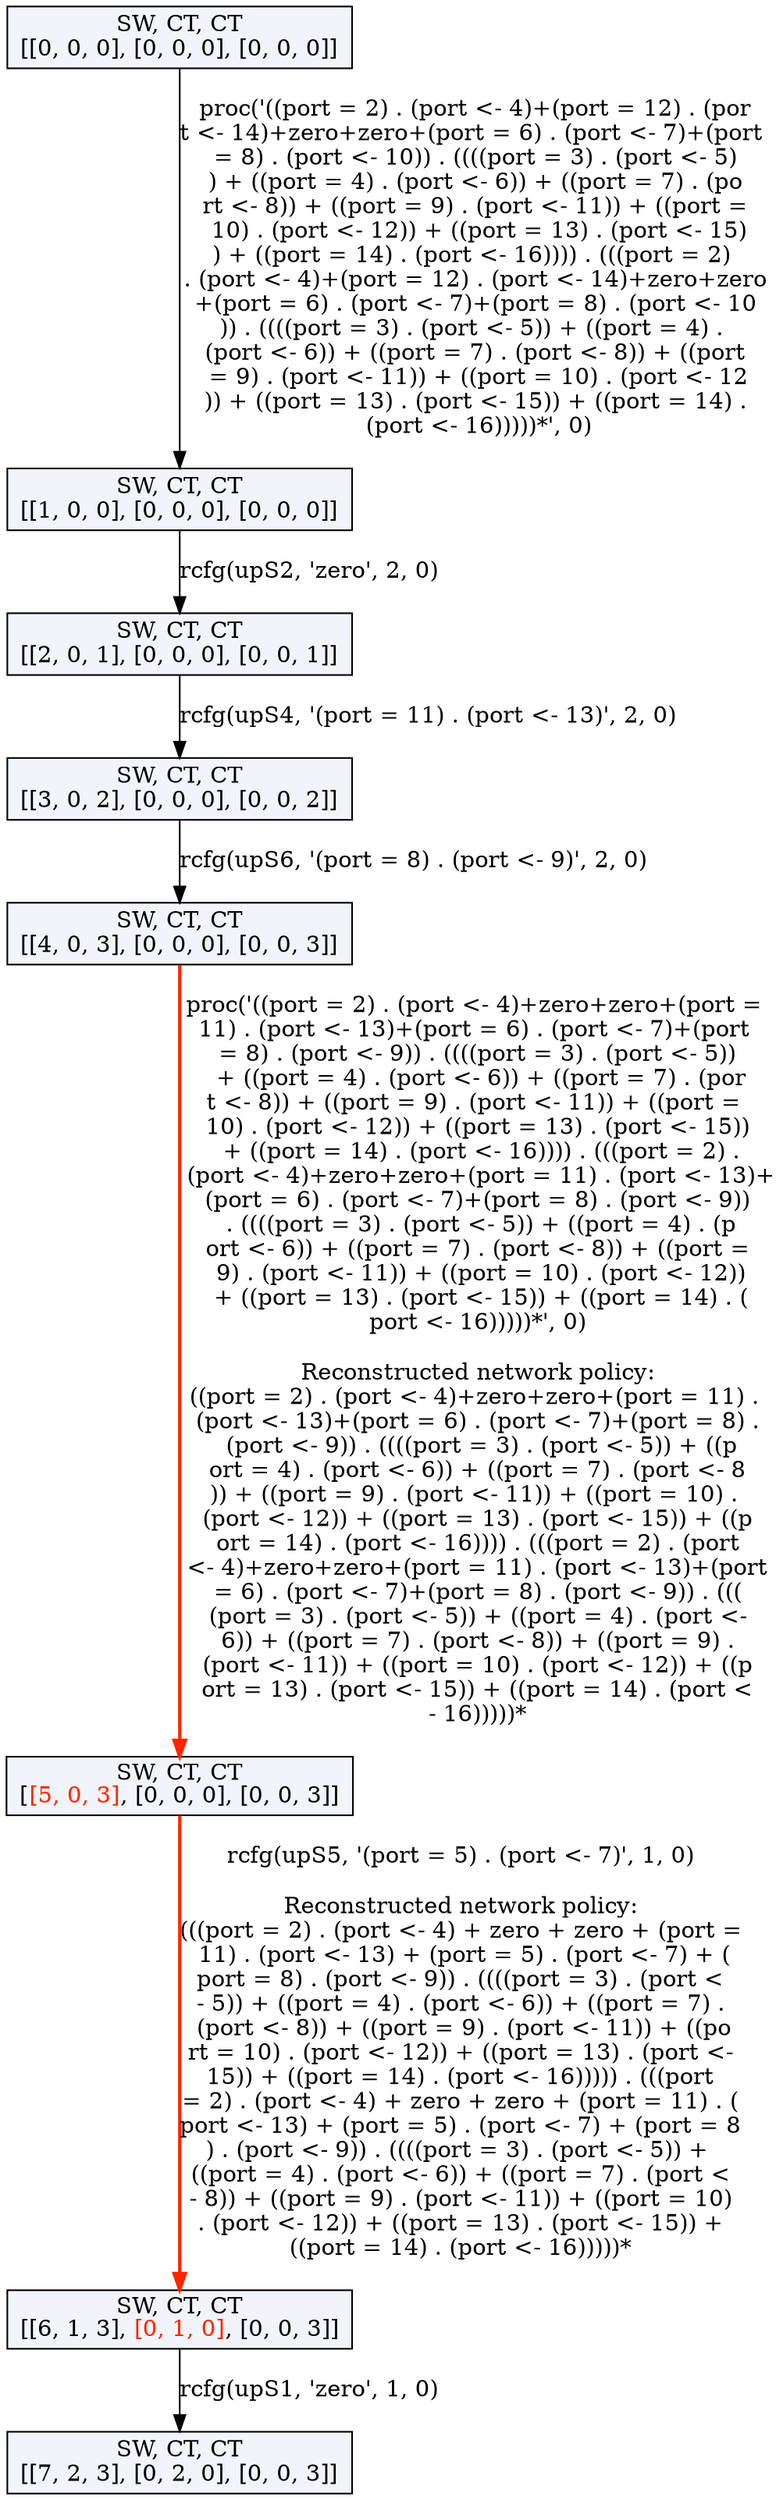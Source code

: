 digraph g {
n0 [label=<SW, CT, CT<br/>[[0, 0, 0], [0, 0, 0], [0, 0, 0]]>, shape=rectangle, style=filled, fillcolor="#F2F4FB"];
n1 [label=<SW, CT, CT<br/>[[1, 0, 0], [0, 0, 0], [0, 0, 0]]>, shape=rectangle, style=filled, fillcolor="#F2F4FB"];
n0 -> n1 [label="proc('((port = 2) . (port <- 4)+(port = 12) . (por
t <- 14)+zero+zero+(port = 6) . (port <- 7)+(port 
= 8) . (port <- 10)) . ((((port = 3) . (port <- 5)
) + ((port = 4) . (port <- 6)) + ((port = 7) . (po
rt <- 8)) + ((port = 9) . (port <- 11)) + ((port =
 10) . (port <- 12)) + ((port = 13) . (port <- 15)
) + ((port = 14) . (port <- 16)))) . (((port = 2) 
. (port <- 4)+(port = 12) . (port <- 14)+zero+zero
+(port = 6) . (port <- 7)+(port = 8) . (port <- 10
)) . ((((port = 3) . (port <- 5)) + ((port = 4) . 
(port <- 6)) + ((port = 7) . (port <- 8)) + ((port
 = 9) . (port <- 11)) + ((port = 10) . (port <- 12
)) + ((port = 13) . (port <- 15)) + ((port = 14) .
 (port <- 16)))))*', 0)", color="#000000", penwidth=1.0];
n2 [label=<SW, CT, CT<br/>[[2, 0, 1], [0, 0, 0], [0, 0, 1]]>, shape=rectangle, style=filled, fillcolor="#F2F4FB"];
n1 -> n2 [label="rcfg(upS2, 'zero', 2, 0)", color="#000000", penwidth=1.0];
n3 [label=<SW, CT, CT<br/>[[3, 0, 2], [0, 0, 0], [0, 0, 2]]>, shape=rectangle, style=filled, fillcolor="#F2F4FB"];
n2 -> n3 [label="rcfg(upS4, '(port = 11) . (port <- 13)', 2, 0)", color="#000000", penwidth=1.0];
n4 [label=<SW, CT, CT<br/>[[4, 0, 3], [0, 0, 0], [0, 0, 3]]>, shape=rectangle, style=filled, fillcolor="#F2F4FB"];
n3 -> n4 [label="rcfg(upS6, '(port = 8) . (port <- 9)', 2, 0)", color="#000000", penwidth=1.0];
n5 [label=<SW, CT, CT<br/>[<font color="#FF2400">[5, 0, 3]</font>, [0, 0, 0], [0, 0, 3]]>, shape=rectangle, style=filled, fillcolor="#F2F4FB"];
n4 -> n5 [label="proc('((port = 2) . (port <- 4)+zero+zero+(port = 
11) . (port <- 13)+(port = 6) . (port <- 7)+(port 
= 8) . (port <- 9)) . ((((port = 3) . (port <- 5))
 + ((port = 4) . (port <- 6)) + ((port = 7) . (por
t <- 8)) + ((port = 9) . (port <- 11)) + ((port = 
10) . (port <- 12)) + ((port = 13) . (port <- 15))
 + ((port = 14) . (port <- 16)))) . (((port = 2) .
 (port <- 4)+zero+zero+(port = 11) . (port <- 13)+
(port = 6) . (port <- 7)+(port = 8) . (port <- 9))
 . ((((port = 3) . (port <- 5)) + ((port = 4) . (p
ort <- 6)) + ((port = 7) . (port <- 8)) + ((port =
 9) . (port <- 11)) + ((port = 10) . (port <- 12))
 + ((port = 13) . (port <- 15)) + ((port = 14) . (
port <- 16)))))*', 0)

Reconstructed network policy:
((port = 2) . (port <- 4)+zero+zero+(port = 11) . 
(port <- 13)+(port = 6) . (port <- 7)+(port = 8) .
 (port <- 9)) . ((((port = 3) . (port <- 5)) + ((p
ort = 4) . (port <- 6)) + ((port = 7) . (port <- 8
)) + ((port = 9) . (port <- 11)) + ((port = 10) . 
(port <- 12)) + ((port = 13) . (port <- 15)) + ((p
ort = 14) . (port <- 16)))) . (((port = 2) . (port
 <- 4)+zero+zero+(port = 11) . (port <- 13)+(port 
= 6) . (port <- 7)+(port = 8) . (port <- 9)) . (((
(port = 3) . (port <- 5)) + ((port = 4) . (port <-
 6)) + ((port = 7) . (port <- 8)) + ((port = 9) . 
(port <- 11)) + ((port = 10) . (port <- 12)) + ((p
ort = 13) . (port <- 15)) + ((port = 14) . (port <
- 16)))))*", color="#FF2400", penwidth=2.0];
n6 [label=<SW, CT, CT<br/>[[6, 1, 3], <font color="#FF2400">[0, 1, 0]</font>, [0, 0, 3]]>, shape=rectangle, style=filled, fillcolor="#F2F4FB"];
n5 -> n6 [label="rcfg(upS5, '(port = 5) . (port <- 7)', 1, 0)

Reconstructed network policy:
(((port = 2) . (port <- 4) + zero + zero + (port =
 11) . (port <- 13) + (port = 5) . (port <- 7) + (
port = 8) . (port <- 9)) . ((((port = 3) . (port <
- 5)) + ((port = 4) . (port <- 6)) + ((port = 7) .
 (port <- 8)) + ((port = 9) . (port <- 11)) + ((po
rt = 10) . (port <- 12)) + ((port = 13) . (port <-
 15)) + ((port = 14) . (port <- 16))))) . (((port 
= 2) . (port <- 4) + zero + zero + (port = 11) . (
port <- 13) + (port = 5) . (port <- 7) + (port = 8
) . (port <- 9)) . ((((port = 3) . (port <- 5)) + 
((port = 4) . (port <- 6)) + ((port = 7) . (port <
- 8)) + ((port = 9) . (port <- 11)) + ((port = 10)
 . (port <- 12)) + ((port = 13) . (port <- 15)) + 
((port = 14) . (port <- 16)))))*", color="#FF2400", penwidth=2.0];
n7 [label=<SW, CT, CT<br/>[[7, 2, 3], [0, 2, 0], [0, 0, 3]]>, shape=rectangle, style=filled, fillcolor="#F2F4FB"];
n6 -> n7 [label="rcfg(upS1, 'zero', 1, 0)", color="#000000", penwidth=1.0];
}